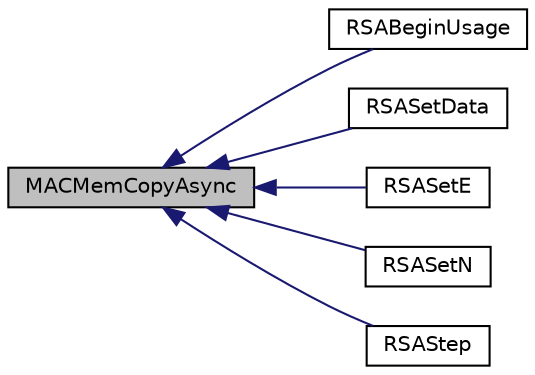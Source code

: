 digraph "MACMemCopyAsync"
{
  edge [fontname="Helvetica",fontsize="10",labelfontname="Helvetica",labelfontsize="10"];
  node [fontname="Helvetica",fontsize="10",shape=record];
  rankdir="LR";
  Node1 [label="MACMemCopyAsync",height=0.2,width=0.4,color="black", fillcolor="grey75", style="filled", fontcolor="black"];
  Node1 -> Node2 [dir="back",color="midnightblue",fontsize="10",style="solid"];
  Node2 [label="RSABeginUsage",height=0.2,width=0.4,color="black", fillcolor="white", style="filled",URL="$_e_n_c_x24_j600_8c.html#a12182581c8150d092c6c0bf9c648b0e9"];
  Node1 -> Node3 [dir="back",color="midnightblue",fontsize="10",style="solid"];
  Node3 [label="RSASetData",height=0.2,width=0.4,color="black", fillcolor="white", style="filled",URL="$_e_n_c_x24_j600_8c.html#afff1b759c9e209b4d0ad70f706c3f4e9"];
  Node1 -> Node4 [dir="back",color="midnightblue",fontsize="10",style="solid"];
  Node4 [label="RSASetE",height=0.2,width=0.4,color="black", fillcolor="white", style="filled",URL="$_e_n_c_x24_j600_8c.html#a6e46c68d74ae66cd9ba83983a8378159"];
  Node1 -> Node5 [dir="back",color="midnightblue",fontsize="10",style="solid"];
  Node5 [label="RSASetN",height=0.2,width=0.4,color="black", fillcolor="white", style="filled",URL="$_e_n_c_x24_j600_8c.html#ae7d72c405caafcf14669cb9946965bd2"];
  Node1 -> Node6 [dir="back",color="midnightblue",fontsize="10",style="solid"];
  Node6 [label="RSAStep",height=0.2,width=0.4,color="black", fillcolor="white", style="filled",URL="$_e_n_c_x24_j600_8c.html#a9f384ff66580f6b8fb0025caa242657b"];
}
